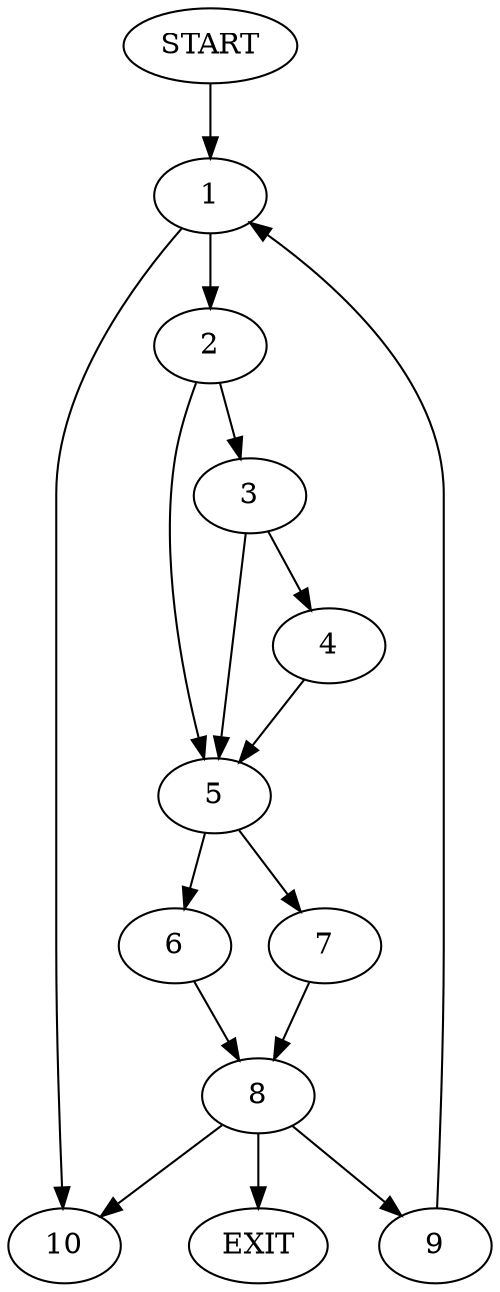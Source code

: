 digraph { 
0 [label="START"];
1;
2;
3;
4;
5;
6;
7;
8;
9;
10;
11[label="EXIT"];
0 -> 1;
1 -> 2;
1 -> 10;
2 -> 3;
2 -> 5;
3 -> 4;
3 -> 5;
4 -> 5;
5 -> 6;
5 -> 7;
6 -> 8;
7 -> 8;
8 -> 11;
8 -> 9;
8:s2 -> 10;
9 -> 1;
}